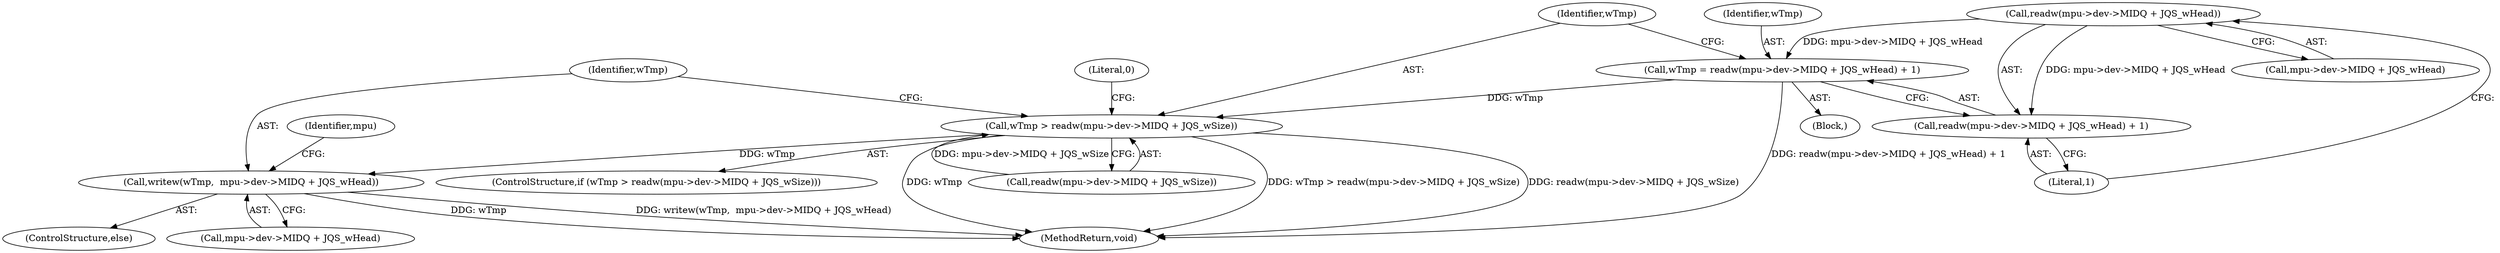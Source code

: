 digraph "1_linux_20e2b791796bd68816fa115f12be5320de2b8021@API" {
"1000179" [label="(Call,readw(mpu->dev->MIDQ + JQS_wHead))"];
"1000176" [label="(Call,wTmp = readw(mpu->dev->MIDQ + JQS_wHead) + 1)"];
"1000189" [label="(Call,wTmp > readw(mpu->dev->MIDQ + JQS_wSize))"];
"1000209" [label="(Call,writew(wTmp,  mpu->dev->MIDQ + JQS_wHead))"];
"1000178" [label="(Call,readw(mpu->dev->MIDQ + JQS_wHead) + 1)"];
"1000210" [label="(Identifier,wTmp)"];
"1000208" [label="(ControlStructure,else)"];
"1000142" [label="(Block,)"];
"1000224" [label="(MethodReturn,void)"];
"1000188" [label="(ControlStructure,if (wTmp > readw(mpu->dev->MIDQ + JQS_wSize)))"];
"1000200" [label="(Literal,0)"];
"1000179" [label="(Call,readw(mpu->dev->MIDQ + JQS_wHead))"];
"1000177" [label="(Identifier,wTmp)"];
"1000209" [label="(Call,writew(wTmp,  mpu->dev->MIDQ + JQS_wHead))"];
"1000180" [label="(Call,mpu->dev->MIDQ + JQS_wHead)"];
"1000178" [label="(Call,readw(mpu->dev->MIDQ + JQS_wHead) + 1)"];
"1000190" [label="(Identifier,wTmp)"];
"1000187" [label="(Literal,1)"];
"1000189" [label="(Call,wTmp > readw(mpu->dev->MIDQ + JQS_wSize))"];
"1000211" [label="(Call,mpu->dev->MIDQ + JQS_wHead)"];
"1000191" [label="(Call,readw(mpu->dev->MIDQ + JQS_wSize))"];
"1000130" [label="(Identifier,mpu)"];
"1000176" [label="(Call,wTmp = readw(mpu->dev->MIDQ + JQS_wHead) + 1)"];
"1000179" -> "1000178"  [label="AST: "];
"1000179" -> "1000180"  [label="CFG: "];
"1000180" -> "1000179"  [label="AST: "];
"1000187" -> "1000179"  [label="CFG: "];
"1000179" -> "1000176"  [label="DDG: mpu->dev->MIDQ + JQS_wHead"];
"1000179" -> "1000178"  [label="DDG: mpu->dev->MIDQ + JQS_wHead"];
"1000176" -> "1000142"  [label="AST: "];
"1000176" -> "1000178"  [label="CFG: "];
"1000177" -> "1000176"  [label="AST: "];
"1000178" -> "1000176"  [label="AST: "];
"1000190" -> "1000176"  [label="CFG: "];
"1000176" -> "1000224"  [label="DDG: readw(mpu->dev->MIDQ + JQS_wHead) + 1"];
"1000176" -> "1000189"  [label="DDG: wTmp"];
"1000189" -> "1000188"  [label="AST: "];
"1000189" -> "1000191"  [label="CFG: "];
"1000190" -> "1000189"  [label="AST: "];
"1000191" -> "1000189"  [label="AST: "];
"1000200" -> "1000189"  [label="CFG: "];
"1000210" -> "1000189"  [label="CFG: "];
"1000189" -> "1000224"  [label="DDG: wTmp"];
"1000189" -> "1000224"  [label="DDG: wTmp > readw(mpu->dev->MIDQ + JQS_wSize)"];
"1000189" -> "1000224"  [label="DDG: readw(mpu->dev->MIDQ + JQS_wSize)"];
"1000191" -> "1000189"  [label="DDG: mpu->dev->MIDQ + JQS_wSize"];
"1000189" -> "1000209"  [label="DDG: wTmp"];
"1000209" -> "1000208"  [label="AST: "];
"1000209" -> "1000211"  [label="CFG: "];
"1000210" -> "1000209"  [label="AST: "];
"1000211" -> "1000209"  [label="AST: "];
"1000130" -> "1000209"  [label="CFG: "];
"1000209" -> "1000224"  [label="DDG: writew(wTmp,  mpu->dev->MIDQ + JQS_wHead)"];
"1000209" -> "1000224"  [label="DDG: wTmp"];
"1000178" -> "1000187"  [label="CFG: "];
"1000187" -> "1000178"  [label="AST: "];
}
